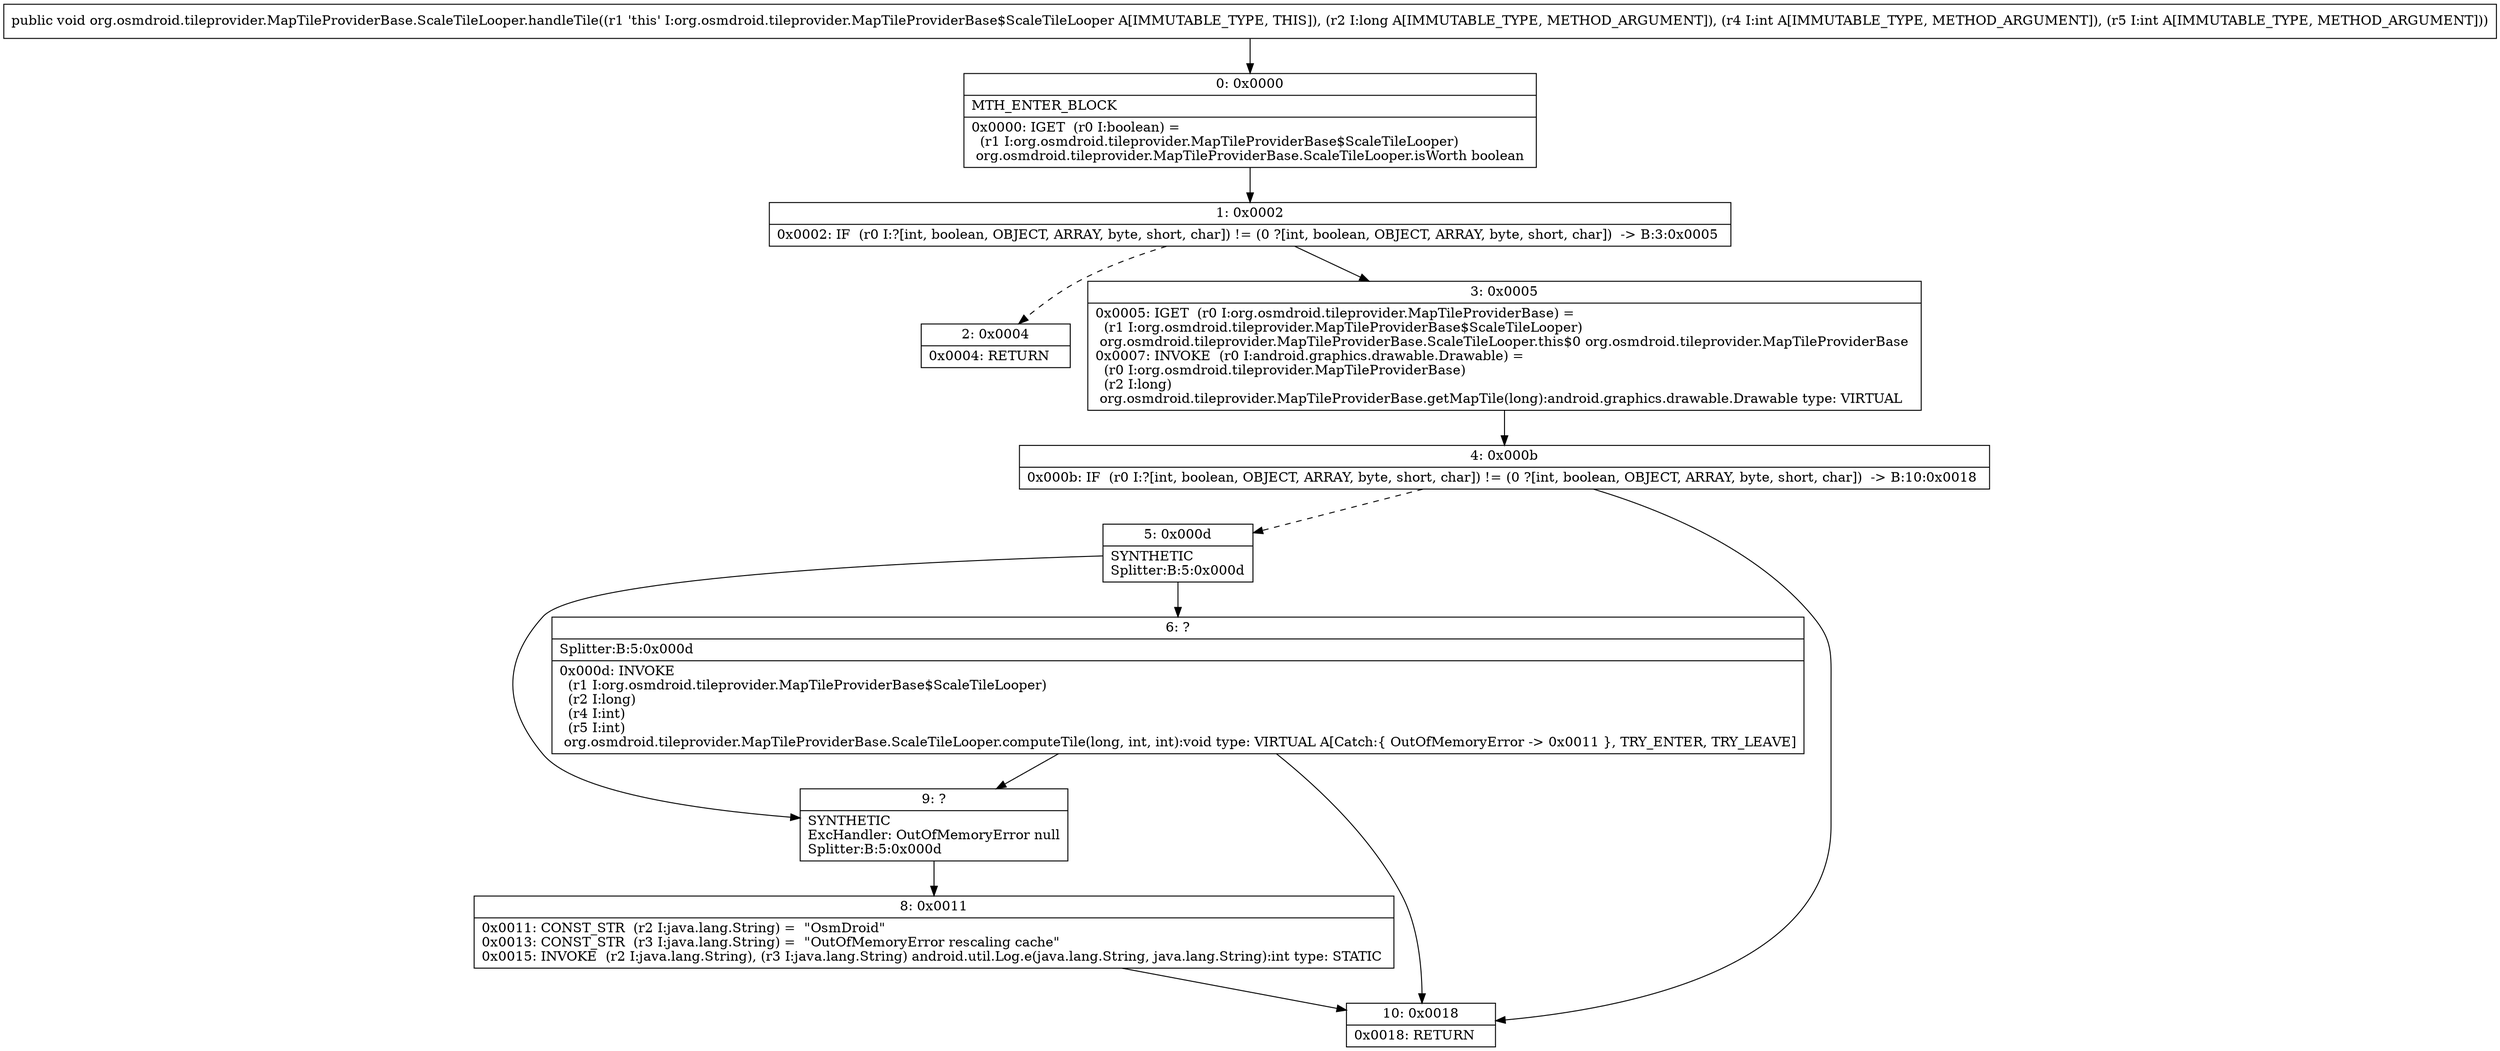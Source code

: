 digraph "CFG fororg.osmdroid.tileprovider.MapTileProviderBase.ScaleTileLooper.handleTile(JII)V" {
Node_0 [shape=record,label="{0\:\ 0x0000|MTH_ENTER_BLOCK\l|0x0000: IGET  (r0 I:boolean) = \l  (r1 I:org.osmdroid.tileprovider.MapTileProviderBase$ScaleTileLooper)\l org.osmdroid.tileprovider.MapTileProviderBase.ScaleTileLooper.isWorth boolean \l}"];
Node_1 [shape=record,label="{1\:\ 0x0002|0x0002: IF  (r0 I:?[int, boolean, OBJECT, ARRAY, byte, short, char]) != (0 ?[int, boolean, OBJECT, ARRAY, byte, short, char])  \-\> B:3:0x0005 \l}"];
Node_2 [shape=record,label="{2\:\ 0x0004|0x0004: RETURN   \l}"];
Node_3 [shape=record,label="{3\:\ 0x0005|0x0005: IGET  (r0 I:org.osmdroid.tileprovider.MapTileProviderBase) = \l  (r1 I:org.osmdroid.tileprovider.MapTileProviderBase$ScaleTileLooper)\l org.osmdroid.tileprovider.MapTileProviderBase.ScaleTileLooper.this$0 org.osmdroid.tileprovider.MapTileProviderBase \l0x0007: INVOKE  (r0 I:android.graphics.drawable.Drawable) = \l  (r0 I:org.osmdroid.tileprovider.MapTileProviderBase)\l  (r2 I:long)\l org.osmdroid.tileprovider.MapTileProviderBase.getMapTile(long):android.graphics.drawable.Drawable type: VIRTUAL \l}"];
Node_4 [shape=record,label="{4\:\ 0x000b|0x000b: IF  (r0 I:?[int, boolean, OBJECT, ARRAY, byte, short, char]) != (0 ?[int, boolean, OBJECT, ARRAY, byte, short, char])  \-\> B:10:0x0018 \l}"];
Node_5 [shape=record,label="{5\:\ 0x000d|SYNTHETIC\lSplitter:B:5:0x000d\l}"];
Node_6 [shape=record,label="{6\:\ ?|Splitter:B:5:0x000d\l|0x000d: INVOKE  \l  (r1 I:org.osmdroid.tileprovider.MapTileProviderBase$ScaleTileLooper)\l  (r2 I:long)\l  (r4 I:int)\l  (r5 I:int)\l org.osmdroid.tileprovider.MapTileProviderBase.ScaleTileLooper.computeTile(long, int, int):void type: VIRTUAL A[Catch:\{ OutOfMemoryError \-\> 0x0011 \}, TRY_ENTER, TRY_LEAVE]\l}"];
Node_8 [shape=record,label="{8\:\ 0x0011|0x0011: CONST_STR  (r2 I:java.lang.String) =  \"OsmDroid\" \l0x0013: CONST_STR  (r3 I:java.lang.String) =  \"OutOfMemoryError rescaling cache\" \l0x0015: INVOKE  (r2 I:java.lang.String), (r3 I:java.lang.String) android.util.Log.e(java.lang.String, java.lang.String):int type: STATIC \l}"];
Node_9 [shape=record,label="{9\:\ ?|SYNTHETIC\lExcHandler: OutOfMemoryError null\lSplitter:B:5:0x000d\l}"];
Node_10 [shape=record,label="{10\:\ 0x0018|0x0018: RETURN   \l}"];
MethodNode[shape=record,label="{public void org.osmdroid.tileprovider.MapTileProviderBase.ScaleTileLooper.handleTile((r1 'this' I:org.osmdroid.tileprovider.MapTileProviderBase$ScaleTileLooper A[IMMUTABLE_TYPE, THIS]), (r2 I:long A[IMMUTABLE_TYPE, METHOD_ARGUMENT]), (r4 I:int A[IMMUTABLE_TYPE, METHOD_ARGUMENT]), (r5 I:int A[IMMUTABLE_TYPE, METHOD_ARGUMENT])) }"];
MethodNode -> Node_0;
Node_0 -> Node_1;
Node_1 -> Node_2[style=dashed];
Node_1 -> Node_3;
Node_3 -> Node_4;
Node_4 -> Node_5[style=dashed];
Node_4 -> Node_10;
Node_5 -> Node_6;
Node_5 -> Node_9;
Node_6 -> Node_9;
Node_6 -> Node_10;
Node_8 -> Node_10;
Node_9 -> Node_8;
}

